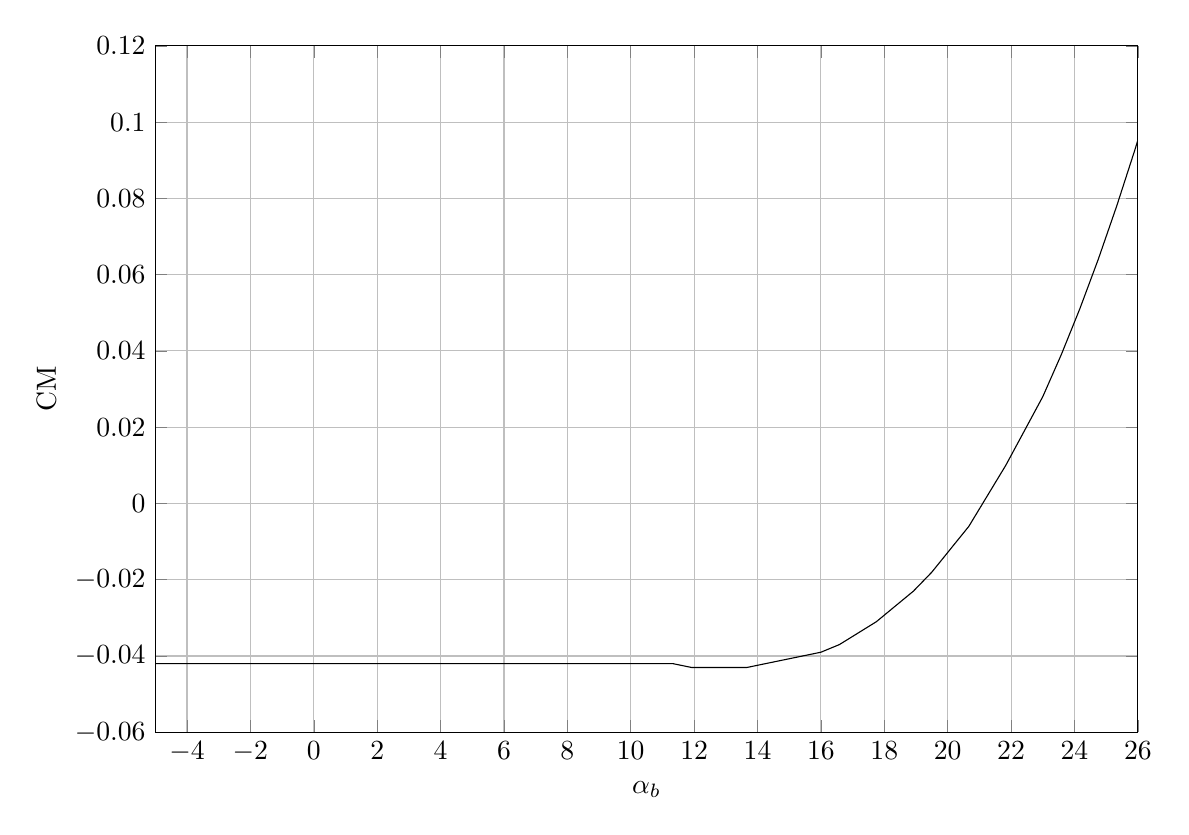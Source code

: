 % Moment Coefficient vs alpha for Wing respect to A C 
\begin{tikzpicture}

\begin{axis}[
width=14.06cm,
height=10.3cm,
scaled ticks=false, tick label style={/pgf/number format/fixed},
xmin=-5,
xmax=26,
xlabel={$\alpha_b$},
xmajorgrids,
ymin=-0.06,
ymax=0.12,
ylabel={CM},
ymajorgrids,
]
\addplot [
color=black,
solid
]
table[row sep=crcr]{
-5.0	-0.042\\
-4.417	-0.042\\
-3.833	-0.042\\
-3.25	-0.042\\
-2.667	-0.042\\
-2.083	-0.042\\
-1.5	-0.042\\
-0.917	-0.042\\
-0.333	-0.042\\
0.25	-0.042\\
0.833	-0.042\\
1.417	-0.042\\
2.0	-0.042\\
2.583	-0.042\\
3.167	-0.042\\
3.75	-0.042\\
4.333	-0.042\\
4.917	-0.042\\
5.5	-0.042\\
6.083	-0.042\\
6.667	-0.042\\
7.25	-0.042\\
7.833	-0.042\\
8.417	-0.042\\
9.0	-0.042\\
9.583	-0.042\\
10.167	-0.042\\
10.75	-0.042\\
11.333	-0.042\\
11.917	-0.043\\
12.5	-0.043\\
13.083	-0.043\\
13.667	-0.043\\
14.25	-0.042\\
14.833	-0.041\\
15.417	-0.04\\
16.0	-0.039\\
16.583	-0.037\\
17.167	-0.034\\
17.75	-0.031\\
18.333	-0.027\\
18.917	-0.023\\
19.5	-0.018\\
20.083	-0.012\\
20.667	-0.006\\
21.25	0.002\\
21.833	0.01\\
22.417	0.019\\
23.0	0.028\\
23.583	0.039\\
24.167	0.051\\
24.75	0.064\\
25.333	0.078\\
25.917	0.093\\
26.5	0.109\\
27.083	0.126\\
27.667	0.144\\
28.25	0.164\\
28.833	0.185\\
29.417	0.207\\
30.0	0.231\\
};
\end{axis}
\end{tikzpicture}%
